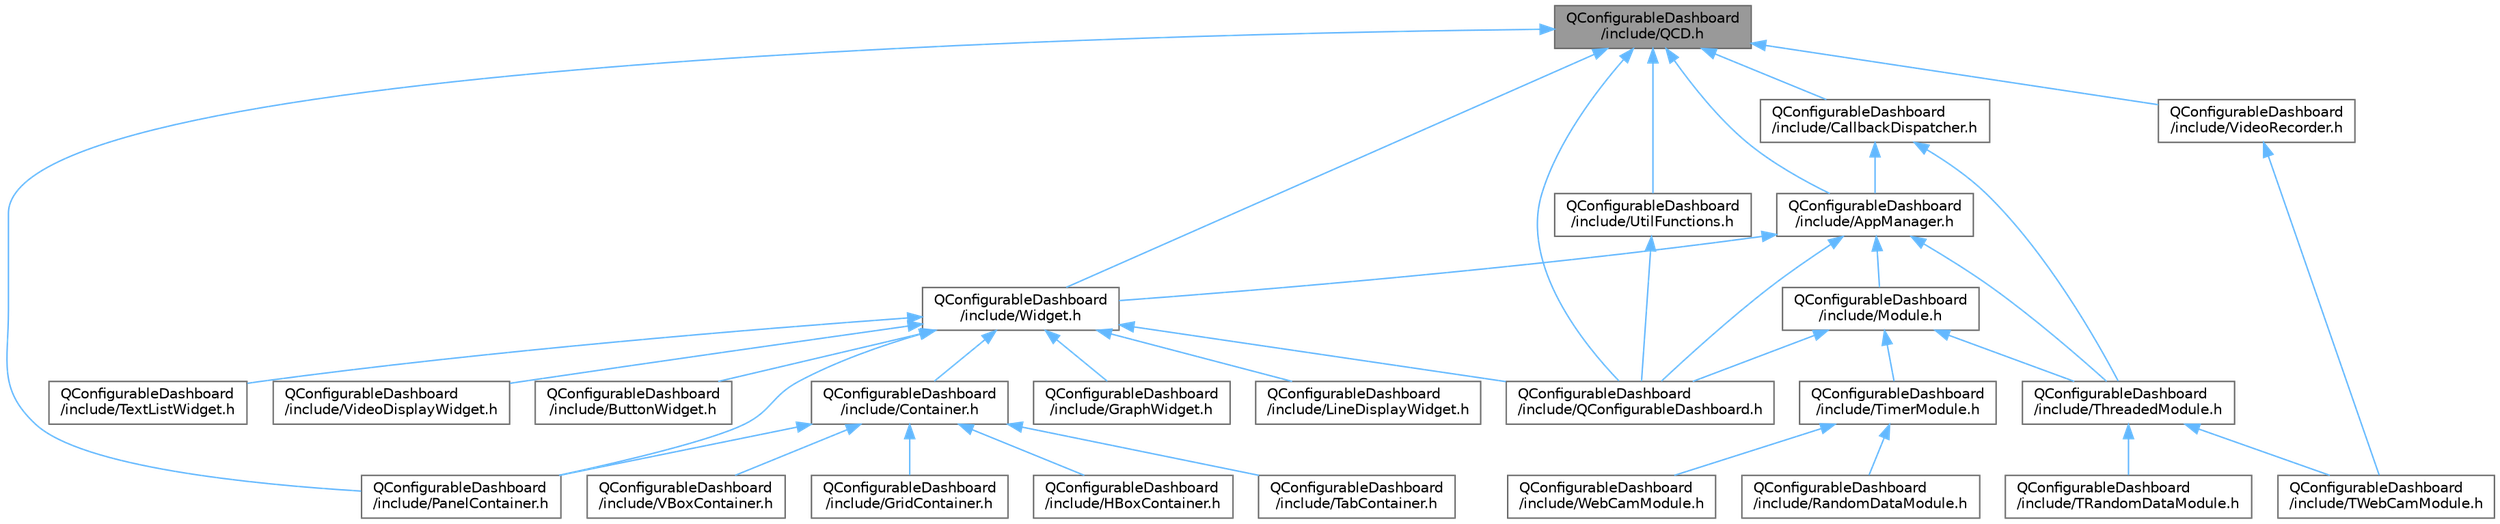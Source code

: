 digraph "QConfigurableDashboard/include/QCD.h"
{
 // LATEX_PDF_SIZE
  bgcolor="transparent";
  edge [fontname=Helvetica,fontsize=10,labelfontname=Helvetica,labelfontsize=10];
  node [fontname=Helvetica,fontsize=10,shape=box,height=0.2,width=0.4];
  Node1 [label="QConfigurableDashboard\l/include/QCD.h",height=0.2,width=0.4,color="gray40", fillcolor="grey60", style="filled", fontcolor="black",tooltip="Constants for QConfigurableDashboard."];
  Node1 -> Node2 [dir="back",color="steelblue1",style="solid"];
  Node2 [label="QConfigurableDashboard\l/include/AppManager.h",height=0.2,width=0.4,color="grey40", fillcolor="white", style="filled",URL="$AppManager_8h_source.html",tooltip=" "];
  Node2 -> Node3 [dir="back",color="steelblue1",style="solid"];
  Node3 [label="QConfigurableDashboard\l/include/Module.h",height=0.2,width=0.4,color="grey40", fillcolor="white", style="filled",URL="$Module_8h_source.html",tooltip=" "];
  Node3 -> Node4 [dir="back",color="steelblue1",style="solid"];
  Node4 [label="QConfigurableDashboard\l/include/QConfigurableDashboard.h",height=0.2,width=0.4,color="grey40", fillcolor="white", style="filled",URL="$QConfigurableDashboard_8h_source.html",tooltip=" "];
  Node3 -> Node5 [dir="back",color="steelblue1",style="solid"];
  Node5 [label="QConfigurableDashboard\l/include/ThreadedModule.h",height=0.2,width=0.4,color="grey40", fillcolor="white", style="filled",URL="$ThreadedModule_8h_source.html",tooltip=" "];
  Node5 -> Node6 [dir="back",color="steelblue1",style="solid"];
  Node6 [label="QConfigurableDashboard\l/include/TRandomDataModule.h",height=0.2,width=0.4,color="grey40", fillcolor="white", style="filled",URL="$TRandomDataModule_8h_source.html",tooltip=" "];
  Node5 -> Node7 [dir="back",color="steelblue1",style="solid"];
  Node7 [label="QConfigurableDashboard\l/include/TWebCamModule.h",height=0.2,width=0.4,color="grey40", fillcolor="white", style="filled",URL="$TWebCamModule_8h_source.html",tooltip=" "];
  Node3 -> Node8 [dir="back",color="steelblue1",style="solid"];
  Node8 [label="QConfigurableDashboard\l/include/TimerModule.h",height=0.2,width=0.4,color="grey40", fillcolor="white", style="filled",URL="$TimerModule_8h_source.html",tooltip=" "];
  Node8 -> Node9 [dir="back",color="steelblue1",style="solid"];
  Node9 [label="QConfigurableDashboard\l/include/RandomDataModule.h",height=0.2,width=0.4,color="grey40", fillcolor="white", style="filled",URL="$RandomDataModule_8h_source.html",tooltip=" "];
  Node8 -> Node10 [dir="back",color="steelblue1",style="solid"];
  Node10 [label="QConfigurableDashboard\l/include/WebCamModule.h",height=0.2,width=0.4,color="grey40", fillcolor="white", style="filled",URL="$WebCamModule_8h_source.html",tooltip=" "];
  Node2 -> Node4 [dir="back",color="steelblue1",style="solid"];
  Node2 -> Node5 [dir="back",color="steelblue1",style="solid"];
  Node2 -> Node11 [dir="back",color="steelblue1",style="solid"];
  Node11 [label="QConfigurableDashboard\l/include/Widget.h",height=0.2,width=0.4,color="grey40", fillcolor="white", style="filled",URL="$Widget_8h_source.html",tooltip=" "];
  Node11 -> Node12 [dir="back",color="steelblue1",style="solid"];
  Node12 [label="QConfigurableDashboard\l/include/ButtonWidget.h",height=0.2,width=0.4,color="grey40", fillcolor="white", style="filled",URL="$ButtonWidget_8h_source.html",tooltip=" "];
  Node11 -> Node13 [dir="back",color="steelblue1",style="solid"];
  Node13 [label="QConfigurableDashboard\l/include/Container.h",height=0.2,width=0.4,color="grey40", fillcolor="white", style="filled",URL="$Container_8h_source.html",tooltip=" "];
  Node13 -> Node14 [dir="back",color="steelblue1",style="solid"];
  Node14 [label="QConfigurableDashboard\l/include/GridContainer.h",height=0.2,width=0.4,color="grey40", fillcolor="white", style="filled",URL="$GridContainer_8h_source.html",tooltip=" "];
  Node13 -> Node15 [dir="back",color="steelblue1",style="solid"];
  Node15 [label="QConfigurableDashboard\l/include/HBoxContainer.h",height=0.2,width=0.4,color="grey40", fillcolor="white", style="filled",URL="$HBoxContainer_8h_source.html",tooltip=" "];
  Node13 -> Node16 [dir="back",color="steelblue1",style="solid"];
  Node16 [label="QConfigurableDashboard\l/include/PanelContainer.h",height=0.2,width=0.4,color="grey40", fillcolor="white", style="filled",URL="$PanelContainer_8h_source.html",tooltip=" "];
  Node13 -> Node17 [dir="back",color="steelblue1",style="solid"];
  Node17 [label="QConfigurableDashboard\l/include/TabContainer.h",height=0.2,width=0.4,color="grey40", fillcolor="white", style="filled",URL="$TabContainer_8h_source.html",tooltip=" "];
  Node13 -> Node18 [dir="back",color="steelblue1",style="solid"];
  Node18 [label="QConfigurableDashboard\l/include/VBoxContainer.h",height=0.2,width=0.4,color="grey40", fillcolor="white", style="filled",URL="$VBoxContainer_8h_source.html",tooltip=" "];
  Node11 -> Node19 [dir="back",color="steelblue1",style="solid"];
  Node19 [label="QConfigurableDashboard\l/include/GraphWidget.h",height=0.2,width=0.4,color="grey40", fillcolor="white", style="filled",URL="$GraphWidget_8h_source.html",tooltip=" "];
  Node11 -> Node20 [dir="back",color="steelblue1",style="solid"];
  Node20 [label="QConfigurableDashboard\l/include/LineDisplayWidget.h",height=0.2,width=0.4,color="grey40", fillcolor="white", style="filled",URL="$LineDisplayWidget_8h_source.html",tooltip=" "];
  Node11 -> Node16 [dir="back",color="steelblue1",style="solid"];
  Node11 -> Node4 [dir="back",color="steelblue1",style="solid"];
  Node11 -> Node21 [dir="back",color="steelblue1",style="solid"];
  Node21 [label="QConfigurableDashboard\l/include/TextListWidget.h",height=0.2,width=0.4,color="grey40", fillcolor="white", style="filled",URL="$TextListWidget_8h_source.html",tooltip=" "];
  Node11 -> Node22 [dir="back",color="steelblue1",style="solid"];
  Node22 [label="QConfigurableDashboard\l/include/VideoDisplayWidget.h",height=0.2,width=0.4,color="grey40", fillcolor="white", style="filled",URL="$VideoDisplayWidget_8h_source.html",tooltip=" "];
  Node1 -> Node23 [dir="back",color="steelblue1",style="solid"];
  Node23 [label="QConfigurableDashboard\l/include/CallbackDispatcher.h",height=0.2,width=0.4,color="grey40", fillcolor="white", style="filled",URL="$CallbackDispatcher_8h_source.html",tooltip=" "];
  Node23 -> Node2 [dir="back",color="steelblue1",style="solid"];
  Node23 -> Node5 [dir="back",color="steelblue1",style="solid"];
  Node1 -> Node16 [dir="back",color="steelblue1",style="solid"];
  Node1 -> Node4 [dir="back",color="steelblue1",style="solid"];
  Node1 -> Node24 [dir="back",color="steelblue1",style="solid"];
  Node24 [label="QConfigurableDashboard\l/include/UtilFunctions.h",height=0.2,width=0.4,color="grey40", fillcolor="white", style="filled",URL="$UtilFunctions_8h_source.html",tooltip=" "];
  Node24 -> Node4 [dir="back",color="steelblue1",style="solid"];
  Node1 -> Node25 [dir="back",color="steelblue1",style="solid"];
  Node25 [label="QConfigurableDashboard\l/include/VideoRecorder.h",height=0.2,width=0.4,color="grey40", fillcolor="white", style="filled",URL="$VideoRecorder_8h_source.html",tooltip=" "];
  Node25 -> Node7 [dir="back",color="steelblue1",style="solid"];
  Node1 -> Node11 [dir="back",color="steelblue1",style="solid"];
}
